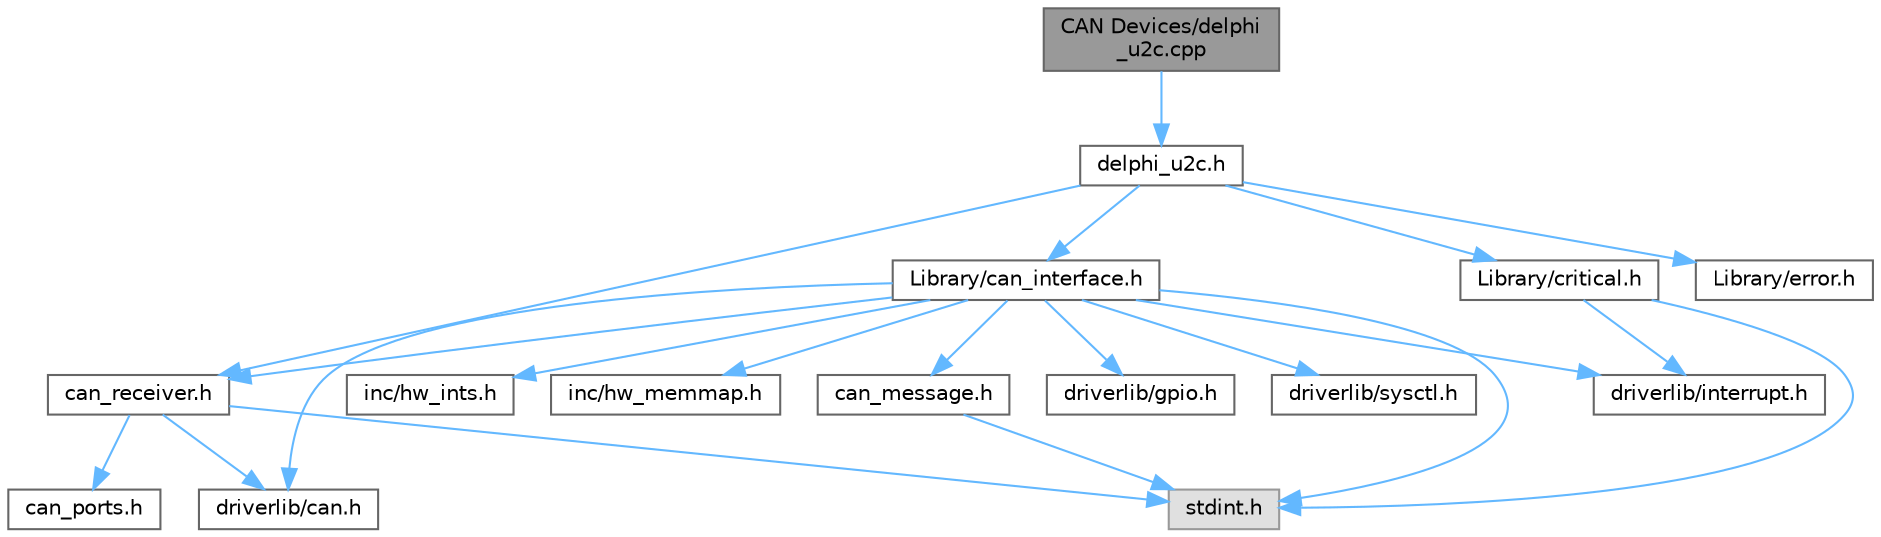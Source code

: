 digraph "CAN Devices/delphi_u2c.cpp"
{
 // LATEX_PDF_SIZE
  bgcolor="transparent";
  edge [fontname=Helvetica,fontsize=10,labelfontname=Helvetica,labelfontsize=10];
  node [fontname=Helvetica,fontsize=10,shape=box,height=0.2,width=0.4];
  Node1 [label="CAN Devices/delphi\l_u2c.cpp",height=0.2,width=0.4,color="gray40", fillcolor="grey60", style="filled", fontcolor="black",tooltip=" "];
  Node1 -> Node2 [color="steelblue1",style="solid"];
  Node2 [label="delphi_u2c.h",height=0.2,width=0.4,color="grey40", fillcolor="white", style="filled",URL="$delphi__u2c_8h.html",tooltip=" "];
  Node2 -> Node3 [color="steelblue1",style="solid"];
  Node3 [label="Library/critical.h",height=0.2,width=0.4,color="grey40", fillcolor="white", style="filled",URL="$critical_8h.html",tooltip=" "];
  Node3 -> Node4 [color="steelblue1",style="solid"];
  Node4 [label="stdint.h",height=0.2,width=0.4,color="grey60", fillcolor="#E0E0E0", style="filled",tooltip=" "];
  Node3 -> Node5 [color="steelblue1",style="solid"];
  Node5 [label="driverlib/interrupt.h",height=0.2,width=0.4,color="grey40", fillcolor="white", style="filled",URL="$interrupt_8h.html",tooltip=" "];
  Node2 -> Node6 [color="steelblue1",style="solid"];
  Node6 [label="Library/can_interface.h",height=0.2,width=0.4,color="grey40", fillcolor="white", style="filled",URL="$can__interface_8h.html",tooltip=" "];
  Node6 -> Node4 [color="steelblue1",style="solid"];
  Node6 -> Node7 [color="steelblue1",style="solid"];
  Node7 [label="inc/hw_ints.h",height=0.2,width=0.4,color="grey40", fillcolor="white", style="filled",URL="$hw__ints_8h.html",tooltip=" "];
  Node6 -> Node8 [color="steelblue1",style="solid"];
  Node8 [label="inc/hw_memmap.h",height=0.2,width=0.4,color="grey40", fillcolor="white", style="filled",URL="$hw__memmap_8h.html",tooltip=" "];
  Node6 -> Node9 [color="steelblue1",style="solid"];
  Node9 [label="driverlib/can.h",height=0.2,width=0.4,color="grey40", fillcolor="white", style="filled",URL="$can_8h.html",tooltip=" "];
  Node6 -> Node10 [color="steelblue1",style="solid"];
  Node10 [label="driverlib/gpio.h",height=0.2,width=0.4,color="grey40", fillcolor="white", style="filled",URL="$gpio_8h.html",tooltip=" "];
  Node6 -> Node5 [color="steelblue1",style="solid"];
  Node6 -> Node11 [color="steelblue1",style="solid"];
  Node11 [label="driverlib/sysctl.h",height=0.2,width=0.4,color="grey40", fillcolor="white", style="filled",URL="$sysctl_8h.html",tooltip=" "];
  Node6 -> Node12 [color="steelblue1",style="solid"];
  Node12 [label="can_message.h",height=0.2,width=0.4,color="grey40", fillcolor="white", style="filled",URL="$can__message_8h.html",tooltip=" "];
  Node12 -> Node4 [color="steelblue1",style="solid"];
  Node6 -> Node13 [color="steelblue1",style="solid"];
  Node13 [label="can_receiver.h",height=0.2,width=0.4,color="grey40", fillcolor="white", style="filled",URL="$can__receiver_8h.html",tooltip=" "];
  Node13 -> Node4 [color="steelblue1",style="solid"];
  Node13 -> Node9 [color="steelblue1",style="solid"];
  Node13 -> Node14 [color="steelblue1",style="solid"];
  Node14 [label="can_ports.h",height=0.2,width=0.4,color="grey40", fillcolor="white", style="filled",URL="$can__ports_8h.html",tooltip=" "];
  Node2 -> Node13 [color="steelblue1",style="solid"];
  Node2 -> Node15 [color="steelblue1",style="solid"];
  Node15 [label="Library/error.h",height=0.2,width=0.4,color="grey40", fillcolor="white", style="filled",URL="$error_8h.html",tooltip=" "];
}
